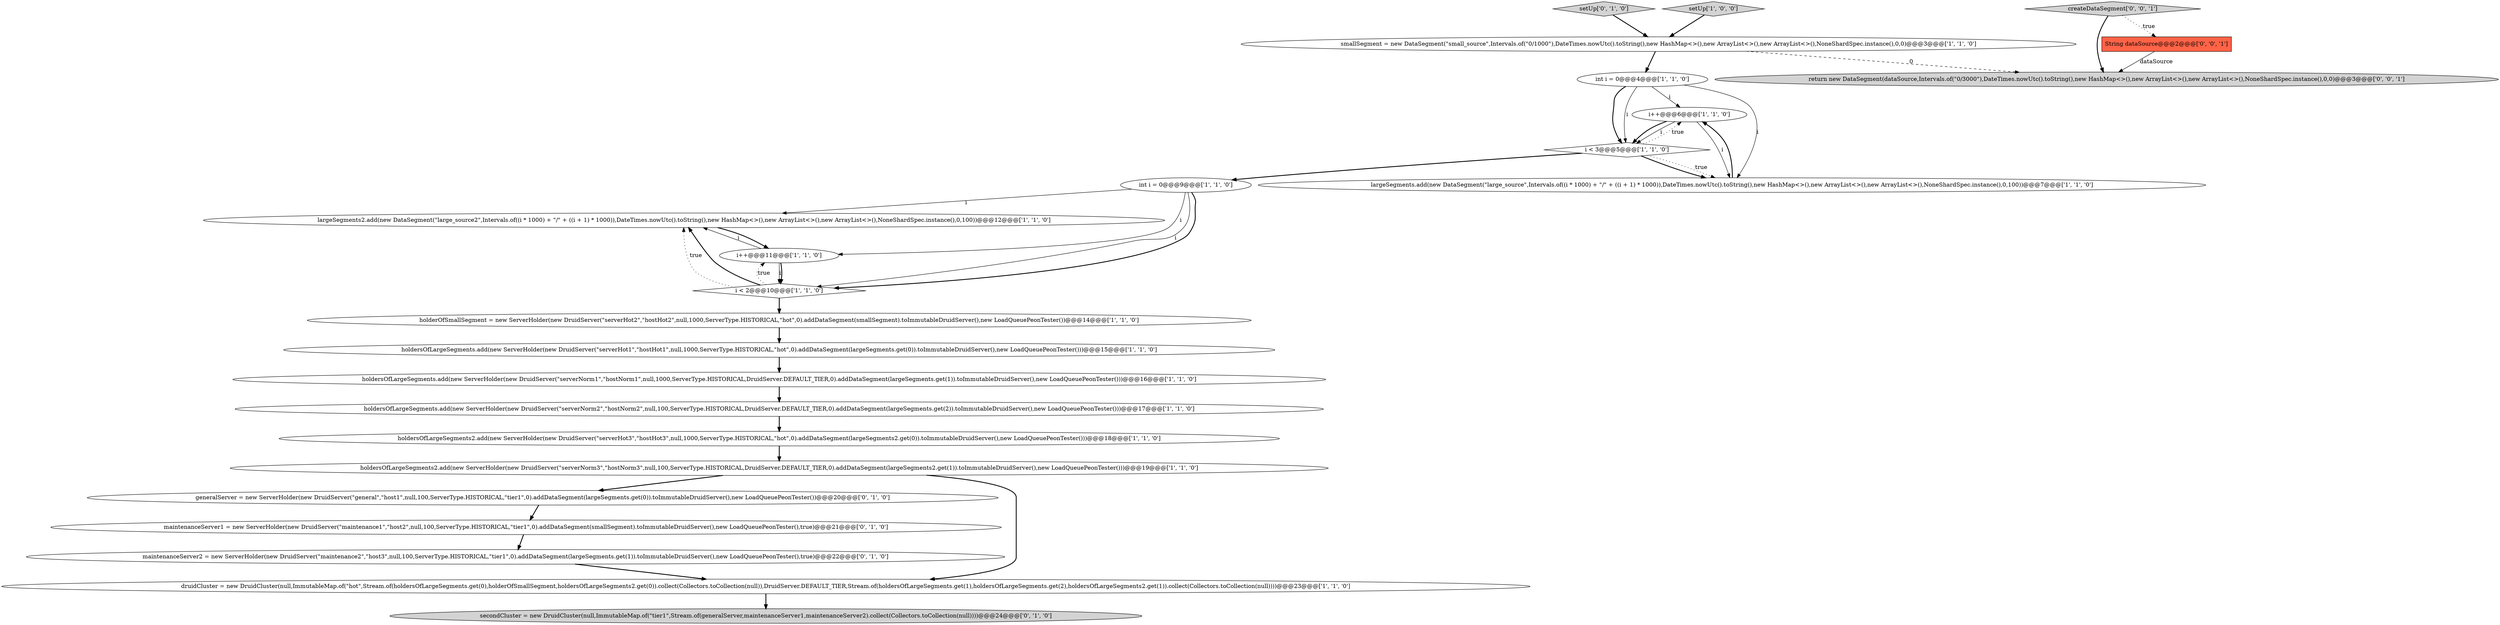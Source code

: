 digraph {
16 [style = filled, label = "int i = 0@@@4@@@['1', '1', '0']", fillcolor = white, shape = ellipse image = "AAA0AAABBB1BBB"];
8 [style = filled, label = "largeSegments2.add(new DataSegment(\"large_source2\",Intervals.of((i * 1000) + \"/\" + ((i + 1) * 1000)),DateTimes.nowUtc().toString(),new HashMap<>(),new ArrayList<>(),new ArrayList<>(),NoneShardSpec.instance(),0,100))@@@12@@@['1', '1', '0']", fillcolor = white, shape = ellipse image = "AAA0AAABBB1BBB"];
12 [style = filled, label = "i < 2@@@10@@@['1', '1', '0']", fillcolor = white, shape = diamond image = "AAA0AAABBB1BBB"];
22 [style = filled, label = "createDataSegment['0', '0', '1']", fillcolor = lightgray, shape = diamond image = "AAA0AAABBB3BBB"];
13 [style = filled, label = "holdersOfLargeSegments.add(new ServerHolder(new DruidServer(\"serverNorm2\",\"hostNorm2\",null,100,ServerType.HISTORICAL,DruidServer.DEFAULT_TIER,0).addDataSegment(largeSegments.get(2)).toImmutableDruidServer(),new LoadQueuePeonTester()))@@@17@@@['1', '1', '0']", fillcolor = white, shape = ellipse image = "AAA0AAABBB1BBB"];
20 [style = filled, label = "maintenanceServer2 = new ServerHolder(new DruidServer(\"maintenance2\",\"host3\",null,100,ServerType.HISTORICAL,\"tier1\",0).addDataSegment(largeSegments.get(1)).toImmutableDruidServer(),new LoadQueuePeonTester(),true)@@@22@@@['0', '1', '0']", fillcolor = white, shape = ellipse image = "AAA1AAABBB2BBB"];
17 [style = filled, label = "generalServer = new ServerHolder(new DruidServer(\"general\",\"host1\",null,100,ServerType.HISTORICAL,\"tier1\",0).addDataSegment(largeSegments.get(0)).toImmutableDruidServer(),new LoadQueuePeonTester())@@@20@@@['0', '1', '0']", fillcolor = white, shape = ellipse image = "AAA1AAABBB2BBB"];
3 [style = filled, label = "int i = 0@@@9@@@['1', '1', '0']", fillcolor = white, shape = ellipse image = "AAA0AAABBB1BBB"];
18 [style = filled, label = "setUp['0', '1', '0']", fillcolor = lightgray, shape = diamond image = "AAA0AAABBB2BBB"];
0 [style = filled, label = "holdersOfLargeSegments.add(new ServerHolder(new DruidServer(\"serverNorm1\",\"hostNorm1\",null,1000,ServerType.HISTORICAL,DruidServer.DEFAULT_TIER,0).addDataSegment(largeSegments.get(1)).toImmutableDruidServer(),new LoadQueuePeonTester()))@@@16@@@['1', '1', '0']", fillcolor = white, shape = ellipse image = "AAA0AAABBB1BBB"];
19 [style = filled, label = "maintenanceServer1 = new ServerHolder(new DruidServer(\"maintenance1\",\"host2\",null,100,ServerType.HISTORICAL,\"tier1\",0).addDataSegment(smallSegment).toImmutableDruidServer(),new LoadQueuePeonTester(),true)@@@21@@@['0', '1', '0']", fillcolor = white, shape = ellipse image = "AAA1AAABBB2BBB"];
2 [style = filled, label = "i++@@@6@@@['1', '1', '0']", fillcolor = white, shape = ellipse image = "AAA0AAABBB1BBB"];
24 [style = filled, label = "String dataSource@@@2@@@['0', '0', '1']", fillcolor = tomato, shape = box image = "AAA0AAABBB3BBB"];
10 [style = filled, label = "i < 3@@@5@@@['1', '1', '0']", fillcolor = white, shape = diamond image = "AAA0AAABBB1BBB"];
9 [style = filled, label = "largeSegments.add(new DataSegment(\"large_source\",Intervals.of((i * 1000) + \"/\" + ((i + 1) * 1000)),DateTimes.nowUtc().toString(),new HashMap<>(),new ArrayList<>(),new ArrayList<>(),NoneShardSpec.instance(),0,100))@@@7@@@['1', '1', '0']", fillcolor = white, shape = ellipse image = "AAA0AAABBB1BBB"];
11 [style = filled, label = "holdersOfLargeSegments2.add(new ServerHolder(new DruidServer(\"serverNorm3\",\"hostNorm3\",null,100,ServerType.HISTORICAL,DruidServer.DEFAULT_TIER,0).addDataSegment(largeSegments2.get(1)).toImmutableDruidServer(),new LoadQueuePeonTester()))@@@19@@@['1', '1', '0']", fillcolor = white, shape = ellipse image = "AAA0AAABBB1BBB"];
23 [style = filled, label = "return new DataSegment(dataSource,Intervals.of(\"0/3000\"),DateTimes.nowUtc().toString(),new HashMap<>(),new ArrayList<>(),new ArrayList<>(),NoneShardSpec.instance(),0,0)@@@3@@@['0', '0', '1']", fillcolor = lightgray, shape = ellipse image = "AAA0AAABBB3BBB"];
15 [style = filled, label = "i++@@@11@@@['1', '1', '0']", fillcolor = white, shape = ellipse image = "AAA0AAABBB1BBB"];
4 [style = filled, label = "holderOfSmallSegment = new ServerHolder(new DruidServer(\"serverHot2\",\"hostHot2\",null,1000,ServerType.HISTORICAL,\"hot\",0).addDataSegment(smallSegment).toImmutableDruidServer(),new LoadQueuePeonTester())@@@14@@@['1', '1', '0']", fillcolor = white, shape = ellipse image = "AAA0AAABBB1BBB"];
14 [style = filled, label = "holdersOfLargeSegments2.add(new ServerHolder(new DruidServer(\"serverHot3\",\"hostHot3\",null,1000,ServerType.HISTORICAL,\"hot\",0).addDataSegment(largeSegments2.get(0)).toImmutableDruidServer(),new LoadQueuePeonTester()))@@@18@@@['1', '1', '0']", fillcolor = white, shape = ellipse image = "AAA0AAABBB1BBB"];
7 [style = filled, label = "holdersOfLargeSegments.add(new ServerHolder(new DruidServer(\"serverHot1\",\"hostHot1\",null,1000,ServerType.HISTORICAL,\"hot\",0).addDataSegment(largeSegments.get(0)).toImmutableDruidServer(),new LoadQueuePeonTester()))@@@15@@@['1', '1', '0']", fillcolor = white, shape = ellipse image = "AAA0AAABBB1BBB"];
5 [style = filled, label = "druidCluster = new DruidCluster(null,ImmutableMap.of(\"hot\",Stream.of(holdersOfLargeSegments.get(0),holderOfSmallSegment,holdersOfLargeSegments2.get(0)).collect(Collectors.toCollection(null)),DruidServer.DEFAULT_TIER,Stream.of(holdersOfLargeSegments.get(1),holdersOfLargeSegments.get(2),holdersOfLargeSegments2.get(1)).collect(Collectors.toCollection(null))))@@@23@@@['1', '1', '0']", fillcolor = white, shape = ellipse image = "AAA0AAABBB1BBB"];
6 [style = filled, label = "setUp['1', '0', '0']", fillcolor = lightgray, shape = diamond image = "AAA0AAABBB1BBB"];
1 [style = filled, label = "smallSegment = new DataSegment(\"small_source\",Intervals.of(\"0/1000\"),DateTimes.nowUtc().toString(),new HashMap<>(),new ArrayList<>(),new ArrayList<>(),NoneShardSpec.instance(),0,0)@@@3@@@['1', '1', '0']", fillcolor = white, shape = ellipse image = "AAA0AAABBB1BBB"];
21 [style = filled, label = "secondCluster = new DruidCluster(null,ImmutableMap.of(\"tier1\",Stream.of(generalServer,maintenanceServer1,maintenanceServer2).collect(Collectors.toCollection(null))))@@@24@@@['0', '1', '0']", fillcolor = lightgray, shape = ellipse image = "AAA1AAABBB2BBB"];
24->23 [style = solid, label="dataSource"];
10->2 [style = dotted, label="true"];
1->23 [style = dashed, label="0"];
15->8 [style = solid, label="i"];
4->7 [style = bold, label=""];
2->9 [style = solid, label="i"];
15->12 [style = bold, label=""];
10->9 [style = bold, label=""];
19->20 [style = bold, label=""];
17->19 [style = bold, label=""];
12->4 [style = bold, label=""];
20->5 [style = bold, label=""];
3->12 [style = solid, label="i"];
3->8 [style = solid, label="i"];
9->2 [style = bold, label=""];
12->15 [style = dotted, label="true"];
2->10 [style = bold, label=""];
11->17 [style = bold, label=""];
2->10 [style = solid, label="i"];
0->13 [style = bold, label=""];
14->11 [style = bold, label=""];
16->10 [style = bold, label=""];
10->3 [style = bold, label=""];
12->8 [style = dotted, label="true"];
22->24 [style = dotted, label="true"];
5->21 [style = bold, label=""];
3->12 [style = bold, label=""];
3->15 [style = solid, label="i"];
15->12 [style = solid, label="i"];
7->0 [style = bold, label=""];
18->1 [style = bold, label=""];
22->23 [style = bold, label=""];
1->16 [style = bold, label=""];
13->14 [style = bold, label=""];
16->2 [style = solid, label="i"];
12->8 [style = bold, label=""];
6->1 [style = bold, label=""];
10->9 [style = dotted, label="true"];
16->10 [style = solid, label="i"];
8->15 [style = bold, label=""];
16->9 [style = solid, label="i"];
11->5 [style = bold, label=""];
}
